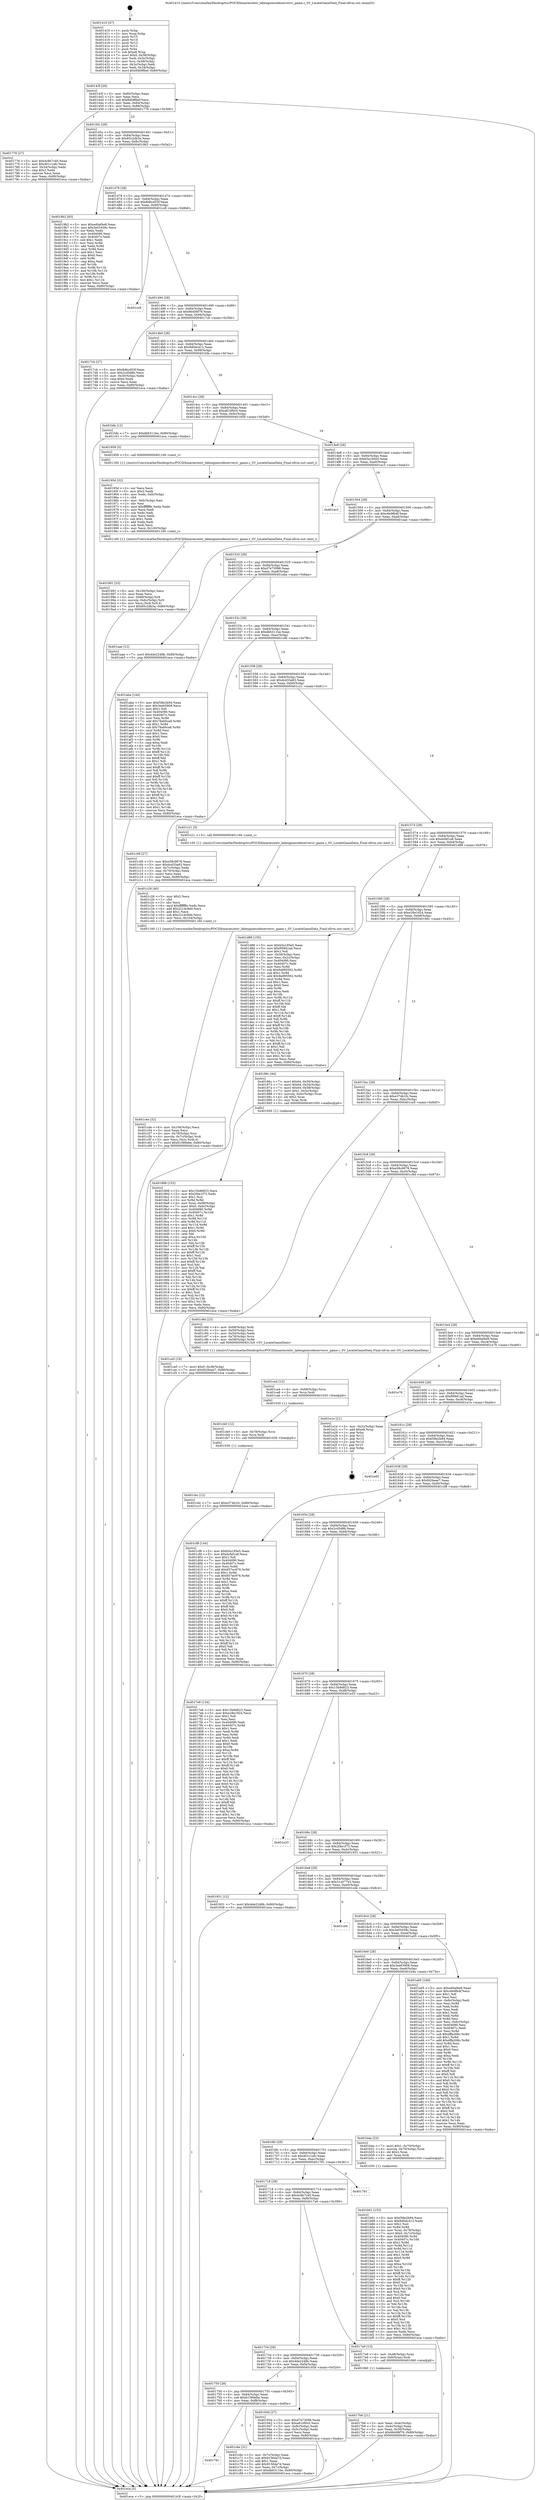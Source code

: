 digraph "0x401410" {
  label = "0x401410 (/mnt/c/Users/mathe/Desktop/tcc/POCII/binaries/extr_labenginecodeserversv_game.c_SV_LocateGameData_Final-ollvm.out::main(0))"
  labelloc = "t"
  node[shape=record]

  Entry [label="",width=0.3,height=0.3,shape=circle,fillcolor=black,style=filled]
  "0x40143f" [label="{
     0x40143f [29]\l
     | [instrs]\l
     &nbsp;&nbsp;0x40143f \<+3\>: mov -0x80(%rbp),%eax\l
     &nbsp;&nbsp;0x401442 \<+2\>: mov %eax,%ecx\l
     &nbsp;&nbsp;0x401444 \<+6\>: sub $0x84b9fbef,%ecx\l
     &nbsp;&nbsp;0x40144a \<+6\>: mov %eax,-0x84(%rbp)\l
     &nbsp;&nbsp;0x401450 \<+6\>: mov %ecx,-0x88(%rbp)\l
     &nbsp;&nbsp;0x401456 \<+6\>: je 0000000000401776 \<main+0x366\>\l
  }"]
  "0x401776" [label="{
     0x401776 [27]\l
     | [instrs]\l
     &nbsp;&nbsp;0x401776 \<+5\>: mov $0x4c9b7c40,%eax\l
     &nbsp;&nbsp;0x40177b \<+5\>: mov $0x401c1afc,%ecx\l
     &nbsp;&nbsp;0x401780 \<+3\>: mov -0x34(%rbp),%edx\l
     &nbsp;&nbsp;0x401783 \<+3\>: cmp $0x2,%edx\l
     &nbsp;&nbsp;0x401786 \<+3\>: cmovne %ecx,%eax\l
     &nbsp;&nbsp;0x401789 \<+3\>: mov %eax,-0x80(%rbp)\l
     &nbsp;&nbsp;0x40178c \<+5\>: jmp 0000000000401eca \<main+0xaba\>\l
  }"]
  "0x40145c" [label="{
     0x40145c [28]\l
     | [instrs]\l
     &nbsp;&nbsp;0x40145c \<+5\>: jmp 0000000000401461 \<main+0x51\>\l
     &nbsp;&nbsp;0x401461 \<+6\>: mov -0x84(%rbp),%eax\l
     &nbsp;&nbsp;0x401467 \<+5\>: sub $0x85c2db3a,%eax\l
     &nbsp;&nbsp;0x40146c \<+6\>: mov %eax,-0x8c(%rbp)\l
     &nbsp;&nbsp;0x401472 \<+6\>: je 00000000004019b2 \<main+0x5a2\>\l
  }"]
  "0x401eca" [label="{
     0x401eca [5]\l
     | [instrs]\l
     &nbsp;&nbsp;0x401eca \<+5\>: jmp 000000000040143f \<main+0x2f\>\l
  }"]
  "0x401410" [label="{
     0x401410 [47]\l
     | [instrs]\l
     &nbsp;&nbsp;0x401410 \<+1\>: push %rbp\l
     &nbsp;&nbsp;0x401411 \<+3\>: mov %rsp,%rbp\l
     &nbsp;&nbsp;0x401414 \<+2\>: push %r15\l
     &nbsp;&nbsp;0x401416 \<+2\>: push %r14\l
     &nbsp;&nbsp;0x401418 \<+2\>: push %r13\l
     &nbsp;&nbsp;0x40141a \<+2\>: push %r12\l
     &nbsp;&nbsp;0x40141c \<+1\>: push %rbx\l
     &nbsp;&nbsp;0x40141d \<+7\>: sub $0xe8,%rsp\l
     &nbsp;&nbsp;0x401424 \<+7\>: movl $0x0,-0x38(%rbp)\l
     &nbsp;&nbsp;0x40142b \<+3\>: mov %edi,-0x3c(%rbp)\l
     &nbsp;&nbsp;0x40142e \<+4\>: mov %rsi,-0x48(%rbp)\l
     &nbsp;&nbsp;0x401432 \<+3\>: mov -0x3c(%rbp),%edi\l
     &nbsp;&nbsp;0x401435 \<+3\>: mov %edi,-0x34(%rbp)\l
     &nbsp;&nbsp;0x401438 \<+7\>: movl $0x84b9fbef,-0x80(%rbp)\l
  }"]
  Exit [label="",width=0.3,height=0.3,shape=circle,fillcolor=black,style=filled,peripheries=2]
  "0x4019b2" [label="{
     0x4019b2 [83]\l
     | [instrs]\l
     &nbsp;&nbsp;0x4019b2 \<+5\>: mov $0xed0af4e8,%eax\l
     &nbsp;&nbsp;0x4019b7 \<+5\>: mov $0x3e03439c,%ecx\l
     &nbsp;&nbsp;0x4019bc \<+2\>: xor %edx,%edx\l
     &nbsp;&nbsp;0x4019be \<+7\>: mov 0x404090,%esi\l
     &nbsp;&nbsp;0x4019c5 \<+7\>: mov 0x40407c,%edi\l
     &nbsp;&nbsp;0x4019cc \<+3\>: sub $0x1,%edx\l
     &nbsp;&nbsp;0x4019cf \<+3\>: mov %esi,%r8d\l
     &nbsp;&nbsp;0x4019d2 \<+3\>: add %edx,%r8d\l
     &nbsp;&nbsp;0x4019d5 \<+4\>: imul %r8d,%esi\l
     &nbsp;&nbsp;0x4019d9 \<+3\>: and $0x1,%esi\l
     &nbsp;&nbsp;0x4019dc \<+3\>: cmp $0x0,%esi\l
     &nbsp;&nbsp;0x4019df \<+4\>: sete %r9b\l
     &nbsp;&nbsp;0x4019e3 \<+3\>: cmp $0xa,%edi\l
     &nbsp;&nbsp;0x4019e6 \<+4\>: setl %r10b\l
     &nbsp;&nbsp;0x4019ea \<+3\>: mov %r9b,%r11b\l
     &nbsp;&nbsp;0x4019ed \<+3\>: and %r10b,%r11b\l
     &nbsp;&nbsp;0x4019f0 \<+3\>: xor %r10b,%r9b\l
     &nbsp;&nbsp;0x4019f3 \<+3\>: or %r9b,%r11b\l
     &nbsp;&nbsp;0x4019f6 \<+4\>: test $0x1,%r11b\l
     &nbsp;&nbsp;0x4019fa \<+3\>: cmovne %ecx,%eax\l
     &nbsp;&nbsp;0x4019fd \<+3\>: mov %eax,-0x80(%rbp)\l
     &nbsp;&nbsp;0x401a00 \<+5\>: jmp 0000000000401eca \<main+0xaba\>\l
  }"]
  "0x401478" [label="{
     0x401478 [28]\l
     | [instrs]\l
     &nbsp;&nbsp;0x401478 \<+5\>: jmp 000000000040147d \<main+0x6d\>\l
     &nbsp;&nbsp;0x40147d \<+6\>: mov -0x84(%rbp),%eax\l
     &nbsp;&nbsp;0x401483 \<+5\>: sub $0x8dbcd53f,%eax\l
     &nbsp;&nbsp;0x401488 \<+6\>: mov %eax,-0x90(%rbp)\l
     &nbsp;&nbsp;0x40148e \<+6\>: je 0000000000401cc8 \<main+0x8b8\>\l
  }"]
  "0x401cbc" [label="{
     0x401cbc [12]\l
     | [instrs]\l
     &nbsp;&nbsp;0x401cbc \<+7\>: movl $0xe374b1fc,-0x80(%rbp)\l
     &nbsp;&nbsp;0x401cc3 \<+5\>: jmp 0000000000401eca \<main+0xaba\>\l
  }"]
  "0x401cc8" [label="{
     0x401cc8\l
  }", style=dashed]
  "0x401494" [label="{
     0x401494 [28]\l
     | [instrs]\l
     &nbsp;&nbsp;0x401494 \<+5\>: jmp 0000000000401499 \<main+0x89\>\l
     &nbsp;&nbsp;0x401499 \<+6\>: mov -0x84(%rbp),%eax\l
     &nbsp;&nbsp;0x40149f \<+5\>: sub $0x96408f79,%eax\l
     &nbsp;&nbsp;0x4014a4 \<+6\>: mov %eax,-0x94(%rbp)\l
     &nbsp;&nbsp;0x4014aa \<+6\>: je 00000000004017cb \<main+0x3bb\>\l
  }"]
  "0x401cb0" [label="{
     0x401cb0 [12]\l
     | [instrs]\l
     &nbsp;&nbsp;0x401cb0 \<+4\>: mov -0x78(%rbp),%rcx\l
     &nbsp;&nbsp;0x401cb4 \<+3\>: mov %rcx,%rdi\l
     &nbsp;&nbsp;0x401cb7 \<+5\>: call 0000000000401030 \<free@plt\>\l
     | [calls]\l
     &nbsp;&nbsp;0x401030 \{1\} (unknown)\l
  }"]
  "0x4017cb" [label="{
     0x4017cb [27]\l
     | [instrs]\l
     &nbsp;&nbsp;0x4017cb \<+5\>: mov $0x8dbcd53f,%eax\l
     &nbsp;&nbsp;0x4017d0 \<+5\>: mov $0x2cd5d8b,%ecx\l
     &nbsp;&nbsp;0x4017d5 \<+3\>: mov -0x30(%rbp),%edx\l
     &nbsp;&nbsp;0x4017d8 \<+3\>: cmp $0x0,%edx\l
     &nbsp;&nbsp;0x4017db \<+3\>: cmove %ecx,%eax\l
     &nbsp;&nbsp;0x4017de \<+3\>: mov %eax,-0x80(%rbp)\l
     &nbsp;&nbsp;0x4017e1 \<+5\>: jmp 0000000000401eca \<main+0xaba\>\l
  }"]
  "0x4014b0" [label="{
     0x4014b0 [28]\l
     | [instrs]\l
     &nbsp;&nbsp;0x4014b0 \<+5\>: jmp 00000000004014b5 \<main+0xa5\>\l
     &nbsp;&nbsp;0x4014b5 \<+6\>: mov -0x84(%rbp),%eax\l
     &nbsp;&nbsp;0x4014bb \<+5\>: sub $0x9d0dc413,%eax\l
     &nbsp;&nbsp;0x4014c0 \<+6\>: mov %eax,-0x98(%rbp)\l
     &nbsp;&nbsp;0x4014c6 \<+6\>: je 0000000000401bfa \<main+0x7ea\>\l
  }"]
  "0x401ca4" [label="{
     0x401ca4 [12]\l
     | [instrs]\l
     &nbsp;&nbsp;0x401ca4 \<+4\>: mov -0x68(%rbp),%rcx\l
     &nbsp;&nbsp;0x401ca8 \<+3\>: mov %rcx,%rdi\l
     &nbsp;&nbsp;0x401cab \<+5\>: call 0000000000401030 \<free@plt\>\l
     | [calls]\l
     &nbsp;&nbsp;0x401030 \{1\} (unknown)\l
  }"]
  "0x401bfa" [label="{
     0x401bfa [12]\l
     | [instrs]\l
     &nbsp;&nbsp;0x401bfa \<+7\>: movl $0xdb6311be,-0x80(%rbp)\l
     &nbsp;&nbsp;0x401c01 \<+5\>: jmp 0000000000401eca \<main+0xaba\>\l
  }"]
  "0x4014cc" [label="{
     0x4014cc [28]\l
     | [instrs]\l
     &nbsp;&nbsp;0x4014cc \<+5\>: jmp 00000000004014d1 \<main+0xc1\>\l
     &nbsp;&nbsp;0x4014d1 \<+6\>: mov -0x84(%rbp),%eax\l
     &nbsp;&nbsp;0x4014d7 \<+5\>: sub $0xa810f0c0,%eax\l
     &nbsp;&nbsp;0x4014dc \<+6\>: mov %eax,-0x9c(%rbp)\l
     &nbsp;&nbsp;0x4014e2 \<+6\>: je 0000000000401958 \<main+0x548\>\l
  }"]
  "0x40176c" [label="{
     0x40176c\l
  }", style=dashed]
  "0x401958" [label="{
     0x401958 [5]\l
     | [instrs]\l
     &nbsp;&nbsp;0x401958 \<+5\>: call 0000000000401160 \<next_i\>\l
     | [calls]\l
     &nbsp;&nbsp;0x401160 \{1\} (/mnt/c/Users/mathe/Desktop/tcc/POCII/binaries/extr_labenginecodeserversv_game.c_SV_LocateGameData_Final-ollvm.out::next_i)\l
  }"]
  "0x4014e8" [label="{
     0x4014e8 [28]\l
     | [instrs]\l
     &nbsp;&nbsp;0x4014e8 \<+5\>: jmp 00000000004014ed \<main+0xdd\>\l
     &nbsp;&nbsp;0x4014ed \<+6\>: mov -0x84(%rbp),%eax\l
     &nbsp;&nbsp;0x4014f3 \<+5\>: sub $0xb5a195e5,%eax\l
     &nbsp;&nbsp;0x4014f8 \<+6\>: mov %eax,-0xa0(%rbp)\l
     &nbsp;&nbsp;0x4014fe \<+6\>: je 0000000000401ec3 \<main+0xab3\>\l
  }"]
  "0x401c6e" [label="{
     0x401c6e [31]\l
     | [instrs]\l
     &nbsp;&nbsp;0x401c6e \<+3\>: mov -0x7c(%rbp),%eax\l
     &nbsp;&nbsp;0x401c71 \<+5\>: sub $0x91564a7d,%eax\l
     &nbsp;&nbsp;0x401c76 \<+3\>: add $0x1,%eax\l
     &nbsp;&nbsp;0x401c79 \<+5\>: add $0x91564a7d,%eax\l
     &nbsp;&nbsp;0x401c7e \<+3\>: mov %eax,-0x7c(%rbp)\l
     &nbsp;&nbsp;0x401c81 \<+7\>: movl $0xdb6311be,-0x80(%rbp)\l
     &nbsp;&nbsp;0x401c88 \<+5\>: jmp 0000000000401eca \<main+0xaba\>\l
  }"]
  "0x401ec3" [label="{
     0x401ec3\l
  }", style=dashed]
  "0x401504" [label="{
     0x401504 [28]\l
     | [instrs]\l
     &nbsp;&nbsp;0x401504 \<+5\>: jmp 0000000000401509 \<main+0xf9\>\l
     &nbsp;&nbsp;0x401509 \<+6\>: mov -0x84(%rbp),%eax\l
     &nbsp;&nbsp;0x40150f \<+5\>: sub $0xc6e9fb4f,%eax\l
     &nbsp;&nbsp;0x401514 \<+6\>: mov %eax,-0xa4(%rbp)\l
     &nbsp;&nbsp;0x40151a \<+6\>: je 0000000000401aae \<main+0x69e\>\l
  }"]
  "0x401c4e" [label="{
     0x401c4e [32]\l
     | [instrs]\l
     &nbsp;&nbsp;0x401c4e \<+6\>: mov -0x104(%rbp),%ecx\l
     &nbsp;&nbsp;0x401c54 \<+3\>: imul %eax,%ecx\l
     &nbsp;&nbsp;0x401c57 \<+4\>: mov -0x78(%rbp),%rsi\l
     &nbsp;&nbsp;0x401c5b \<+4\>: movslq -0x7c(%rbp),%rdi\l
     &nbsp;&nbsp;0x401c5f \<+3\>: mov %ecx,(%rsi,%rdi,4)\l
     &nbsp;&nbsp;0x401c62 \<+7\>: movl $0x61589ebe,-0x80(%rbp)\l
     &nbsp;&nbsp;0x401c69 \<+5\>: jmp 0000000000401eca \<main+0xaba\>\l
  }"]
  "0x401aae" [label="{
     0x401aae [12]\l
     | [instrs]\l
     &nbsp;&nbsp;0x401aae \<+7\>: movl $0x4de2248b,-0x80(%rbp)\l
     &nbsp;&nbsp;0x401ab5 \<+5\>: jmp 0000000000401eca \<main+0xaba\>\l
  }"]
  "0x401520" [label="{
     0x401520 [28]\l
     | [instrs]\l
     &nbsp;&nbsp;0x401520 \<+5\>: jmp 0000000000401525 \<main+0x115\>\l
     &nbsp;&nbsp;0x401525 \<+6\>: mov -0x84(%rbp),%eax\l
     &nbsp;&nbsp;0x40152b \<+5\>: sub $0xd7e73098,%eax\l
     &nbsp;&nbsp;0x401530 \<+6\>: mov %eax,-0xa8(%rbp)\l
     &nbsp;&nbsp;0x401536 \<+6\>: je 0000000000401aba \<main+0x6aa\>\l
  }"]
  "0x401c26" [label="{
     0x401c26 [40]\l
     | [instrs]\l
     &nbsp;&nbsp;0x401c26 \<+5\>: mov $0x2,%ecx\l
     &nbsp;&nbsp;0x401c2b \<+1\>: cltd\l
     &nbsp;&nbsp;0x401c2c \<+2\>: idiv %ecx\l
     &nbsp;&nbsp;0x401c2e \<+6\>: imul $0xfffffffe,%edx,%ecx\l
     &nbsp;&nbsp;0x401c34 \<+6\>: add $0x221dc9dd,%ecx\l
     &nbsp;&nbsp;0x401c3a \<+3\>: add $0x1,%ecx\l
     &nbsp;&nbsp;0x401c3d \<+6\>: sub $0x221dc9dd,%ecx\l
     &nbsp;&nbsp;0x401c43 \<+6\>: mov %ecx,-0x104(%rbp)\l
     &nbsp;&nbsp;0x401c49 \<+5\>: call 0000000000401160 \<next_i\>\l
     | [calls]\l
     &nbsp;&nbsp;0x401160 \{1\} (/mnt/c/Users/mathe/Desktop/tcc/POCII/binaries/extr_labenginecodeserversv_game.c_SV_LocateGameData_Final-ollvm.out::next_i)\l
  }"]
  "0x401aba" [label="{
     0x401aba [144]\l
     | [instrs]\l
     &nbsp;&nbsp;0x401aba \<+5\>: mov $0xf38e2b94,%eax\l
     &nbsp;&nbsp;0x401abf \<+5\>: mov $0x3ee65908,%ecx\l
     &nbsp;&nbsp;0x401ac4 \<+2\>: mov $0x1,%dl\l
     &nbsp;&nbsp;0x401ac6 \<+7\>: mov 0x404090,%esi\l
     &nbsp;&nbsp;0x401acd \<+7\>: mov 0x40407c,%edi\l
     &nbsp;&nbsp;0x401ad4 \<+3\>: mov %esi,%r8d\l
     &nbsp;&nbsp;0x401ad7 \<+7\>: add $0x78a60ca8,%r8d\l
     &nbsp;&nbsp;0x401ade \<+4\>: sub $0x1,%r8d\l
     &nbsp;&nbsp;0x401ae2 \<+7\>: sub $0x78a60ca8,%r8d\l
     &nbsp;&nbsp;0x401ae9 \<+4\>: imul %r8d,%esi\l
     &nbsp;&nbsp;0x401aed \<+3\>: and $0x1,%esi\l
     &nbsp;&nbsp;0x401af0 \<+3\>: cmp $0x0,%esi\l
     &nbsp;&nbsp;0x401af3 \<+4\>: sete %r9b\l
     &nbsp;&nbsp;0x401af7 \<+3\>: cmp $0xa,%edi\l
     &nbsp;&nbsp;0x401afa \<+4\>: setl %r10b\l
     &nbsp;&nbsp;0x401afe \<+3\>: mov %r9b,%r11b\l
     &nbsp;&nbsp;0x401b01 \<+4\>: xor $0xff,%r11b\l
     &nbsp;&nbsp;0x401b05 \<+3\>: mov %r10b,%bl\l
     &nbsp;&nbsp;0x401b08 \<+3\>: xor $0xff,%bl\l
     &nbsp;&nbsp;0x401b0b \<+3\>: xor $0x1,%dl\l
     &nbsp;&nbsp;0x401b0e \<+3\>: mov %r11b,%r14b\l
     &nbsp;&nbsp;0x401b11 \<+4\>: and $0xff,%r14b\l
     &nbsp;&nbsp;0x401b15 \<+3\>: and %dl,%r9b\l
     &nbsp;&nbsp;0x401b18 \<+3\>: mov %bl,%r15b\l
     &nbsp;&nbsp;0x401b1b \<+4\>: and $0xff,%r15b\l
     &nbsp;&nbsp;0x401b1f \<+3\>: and %dl,%r10b\l
     &nbsp;&nbsp;0x401b22 \<+3\>: or %r9b,%r14b\l
     &nbsp;&nbsp;0x401b25 \<+3\>: or %r10b,%r15b\l
     &nbsp;&nbsp;0x401b28 \<+3\>: xor %r15b,%r14b\l
     &nbsp;&nbsp;0x401b2b \<+3\>: or %bl,%r11b\l
     &nbsp;&nbsp;0x401b2e \<+4\>: xor $0xff,%r11b\l
     &nbsp;&nbsp;0x401b32 \<+3\>: or $0x1,%dl\l
     &nbsp;&nbsp;0x401b35 \<+3\>: and %dl,%r11b\l
     &nbsp;&nbsp;0x401b38 \<+3\>: or %r11b,%r14b\l
     &nbsp;&nbsp;0x401b3b \<+4\>: test $0x1,%r14b\l
     &nbsp;&nbsp;0x401b3f \<+3\>: cmovne %ecx,%eax\l
     &nbsp;&nbsp;0x401b42 \<+3\>: mov %eax,-0x80(%rbp)\l
     &nbsp;&nbsp;0x401b45 \<+5\>: jmp 0000000000401eca \<main+0xaba\>\l
  }"]
  "0x40153c" [label="{
     0x40153c [28]\l
     | [instrs]\l
     &nbsp;&nbsp;0x40153c \<+5\>: jmp 0000000000401541 \<main+0x131\>\l
     &nbsp;&nbsp;0x401541 \<+6\>: mov -0x84(%rbp),%eax\l
     &nbsp;&nbsp;0x401547 \<+5\>: sub $0xdb6311be,%eax\l
     &nbsp;&nbsp;0x40154c \<+6\>: mov %eax,-0xac(%rbp)\l
     &nbsp;&nbsp;0x401552 \<+6\>: je 0000000000401c06 \<main+0x7f6\>\l
  }"]
  "0x401b61" [label="{
     0x401b61 [153]\l
     | [instrs]\l
     &nbsp;&nbsp;0x401b61 \<+5\>: mov $0xf38e2b94,%ecx\l
     &nbsp;&nbsp;0x401b66 \<+5\>: mov $0x9d0dc413,%edx\l
     &nbsp;&nbsp;0x401b6b \<+3\>: mov $0x1,%sil\l
     &nbsp;&nbsp;0x401b6e \<+3\>: xor %r8d,%r8d\l
     &nbsp;&nbsp;0x401b71 \<+4\>: mov %rax,-0x78(%rbp)\l
     &nbsp;&nbsp;0x401b75 \<+7\>: movl $0x0,-0x7c(%rbp)\l
     &nbsp;&nbsp;0x401b7c \<+8\>: mov 0x404090,%r9d\l
     &nbsp;&nbsp;0x401b84 \<+8\>: mov 0x40407c,%r10d\l
     &nbsp;&nbsp;0x401b8c \<+4\>: sub $0x1,%r8d\l
     &nbsp;&nbsp;0x401b90 \<+3\>: mov %r9d,%r11d\l
     &nbsp;&nbsp;0x401b93 \<+3\>: add %r8d,%r11d\l
     &nbsp;&nbsp;0x401b96 \<+4\>: imul %r11d,%r9d\l
     &nbsp;&nbsp;0x401b9a \<+4\>: and $0x1,%r9d\l
     &nbsp;&nbsp;0x401b9e \<+4\>: cmp $0x0,%r9d\l
     &nbsp;&nbsp;0x401ba2 \<+3\>: sete %bl\l
     &nbsp;&nbsp;0x401ba5 \<+4\>: cmp $0xa,%r10d\l
     &nbsp;&nbsp;0x401ba9 \<+4\>: setl %r14b\l
     &nbsp;&nbsp;0x401bad \<+3\>: mov %bl,%r15b\l
     &nbsp;&nbsp;0x401bb0 \<+4\>: xor $0xff,%r15b\l
     &nbsp;&nbsp;0x401bb4 \<+3\>: mov %r14b,%r12b\l
     &nbsp;&nbsp;0x401bb7 \<+4\>: xor $0xff,%r12b\l
     &nbsp;&nbsp;0x401bbb \<+4\>: xor $0x0,%sil\l
     &nbsp;&nbsp;0x401bbf \<+3\>: mov %r15b,%r13b\l
     &nbsp;&nbsp;0x401bc2 \<+4\>: and $0x0,%r13b\l
     &nbsp;&nbsp;0x401bc6 \<+3\>: and %sil,%bl\l
     &nbsp;&nbsp;0x401bc9 \<+3\>: mov %r12b,%al\l
     &nbsp;&nbsp;0x401bcc \<+2\>: and $0x0,%al\l
     &nbsp;&nbsp;0x401bce \<+3\>: and %sil,%r14b\l
     &nbsp;&nbsp;0x401bd1 \<+3\>: or %bl,%r13b\l
     &nbsp;&nbsp;0x401bd4 \<+3\>: or %r14b,%al\l
     &nbsp;&nbsp;0x401bd7 \<+3\>: xor %al,%r13b\l
     &nbsp;&nbsp;0x401bda \<+3\>: or %r12b,%r15b\l
     &nbsp;&nbsp;0x401bdd \<+4\>: xor $0xff,%r15b\l
     &nbsp;&nbsp;0x401be1 \<+4\>: or $0x0,%sil\l
     &nbsp;&nbsp;0x401be5 \<+3\>: and %sil,%r15b\l
     &nbsp;&nbsp;0x401be8 \<+3\>: or %r15b,%r13b\l
     &nbsp;&nbsp;0x401beb \<+4\>: test $0x1,%r13b\l
     &nbsp;&nbsp;0x401bef \<+3\>: cmovne %edx,%ecx\l
     &nbsp;&nbsp;0x401bf2 \<+3\>: mov %ecx,-0x80(%rbp)\l
     &nbsp;&nbsp;0x401bf5 \<+5\>: jmp 0000000000401eca \<main+0xaba\>\l
  }"]
  "0x401c06" [label="{
     0x401c06 [27]\l
     | [instrs]\l
     &nbsp;&nbsp;0x401c06 \<+5\>: mov $0xe58c9678,%eax\l
     &nbsp;&nbsp;0x401c0b \<+5\>: mov $0xdcd33a83,%ecx\l
     &nbsp;&nbsp;0x401c10 \<+3\>: mov -0x7c(%rbp),%edx\l
     &nbsp;&nbsp;0x401c13 \<+3\>: cmp -0x70(%rbp),%edx\l
     &nbsp;&nbsp;0x401c16 \<+3\>: cmovl %ecx,%eax\l
     &nbsp;&nbsp;0x401c19 \<+3\>: mov %eax,-0x80(%rbp)\l
     &nbsp;&nbsp;0x401c1c \<+5\>: jmp 0000000000401eca \<main+0xaba\>\l
  }"]
  "0x401558" [label="{
     0x401558 [28]\l
     | [instrs]\l
     &nbsp;&nbsp;0x401558 \<+5\>: jmp 000000000040155d \<main+0x14d\>\l
     &nbsp;&nbsp;0x40155d \<+6\>: mov -0x84(%rbp),%eax\l
     &nbsp;&nbsp;0x401563 \<+5\>: sub $0xdcd33a83,%eax\l
     &nbsp;&nbsp;0x401568 \<+6\>: mov %eax,-0xb0(%rbp)\l
     &nbsp;&nbsp;0x40156e \<+6\>: je 0000000000401c21 \<main+0x811\>\l
  }"]
  "0x401991" [label="{
     0x401991 [33]\l
     | [instrs]\l
     &nbsp;&nbsp;0x401991 \<+6\>: mov -0x100(%rbp),%ecx\l
     &nbsp;&nbsp;0x401997 \<+3\>: imul %eax,%ecx\l
     &nbsp;&nbsp;0x40199a \<+4\>: mov -0x68(%rbp),%r8\l
     &nbsp;&nbsp;0x40199e \<+4\>: movslq -0x6c(%rbp),%r9\l
     &nbsp;&nbsp;0x4019a2 \<+4\>: mov %ecx,(%r8,%r9,4)\l
     &nbsp;&nbsp;0x4019a6 \<+7\>: movl $0x85c2db3a,-0x80(%rbp)\l
     &nbsp;&nbsp;0x4019ad \<+5\>: jmp 0000000000401eca \<main+0xaba\>\l
  }"]
  "0x401c21" [label="{
     0x401c21 [5]\l
     | [instrs]\l
     &nbsp;&nbsp;0x401c21 \<+5\>: call 0000000000401160 \<next_i\>\l
     | [calls]\l
     &nbsp;&nbsp;0x401160 \{1\} (/mnt/c/Users/mathe/Desktop/tcc/POCII/binaries/extr_labenginecodeserversv_game.c_SV_LocateGameData_Final-ollvm.out::next_i)\l
  }"]
  "0x401574" [label="{
     0x401574 [28]\l
     | [instrs]\l
     &nbsp;&nbsp;0x401574 \<+5\>: jmp 0000000000401579 \<main+0x169\>\l
     &nbsp;&nbsp;0x401579 \<+6\>: mov -0x84(%rbp),%eax\l
     &nbsp;&nbsp;0x40157f \<+5\>: sub $0xdcfaf1a8,%eax\l
     &nbsp;&nbsp;0x401584 \<+6\>: mov %eax,-0xb4(%rbp)\l
     &nbsp;&nbsp;0x40158a \<+6\>: je 0000000000401d88 \<main+0x978\>\l
  }"]
  "0x40195d" [label="{
     0x40195d [52]\l
     | [instrs]\l
     &nbsp;&nbsp;0x40195d \<+2\>: xor %ecx,%ecx\l
     &nbsp;&nbsp;0x40195f \<+5\>: mov $0x2,%edx\l
     &nbsp;&nbsp;0x401964 \<+6\>: mov %edx,-0xfc(%rbp)\l
     &nbsp;&nbsp;0x40196a \<+1\>: cltd\l
     &nbsp;&nbsp;0x40196b \<+6\>: mov -0xfc(%rbp),%esi\l
     &nbsp;&nbsp;0x401971 \<+2\>: idiv %esi\l
     &nbsp;&nbsp;0x401973 \<+6\>: imul $0xfffffffe,%edx,%edx\l
     &nbsp;&nbsp;0x401979 \<+2\>: mov %ecx,%edi\l
     &nbsp;&nbsp;0x40197b \<+2\>: sub %edx,%edi\l
     &nbsp;&nbsp;0x40197d \<+2\>: mov %ecx,%edx\l
     &nbsp;&nbsp;0x40197f \<+3\>: sub $0x1,%edx\l
     &nbsp;&nbsp;0x401982 \<+2\>: add %edx,%edi\l
     &nbsp;&nbsp;0x401984 \<+2\>: sub %edi,%ecx\l
     &nbsp;&nbsp;0x401986 \<+6\>: mov %ecx,-0x100(%rbp)\l
     &nbsp;&nbsp;0x40198c \<+5\>: call 0000000000401160 \<next_i\>\l
     | [calls]\l
     &nbsp;&nbsp;0x401160 \{1\} (/mnt/c/Users/mathe/Desktop/tcc/POCII/binaries/extr_labenginecodeserversv_game.c_SV_LocateGameData_Final-ollvm.out::next_i)\l
  }"]
  "0x401d88" [label="{
     0x401d88 [150]\l
     | [instrs]\l
     &nbsp;&nbsp;0x401d88 \<+5\>: mov $0xb5a195e5,%eax\l
     &nbsp;&nbsp;0x401d8d \<+5\>: mov $0xf0f461ad,%ecx\l
     &nbsp;&nbsp;0x401d92 \<+2\>: mov $0x1,%dl\l
     &nbsp;&nbsp;0x401d94 \<+3\>: mov -0x38(%rbp),%esi\l
     &nbsp;&nbsp;0x401d97 \<+3\>: mov %esi,-0x2c(%rbp)\l
     &nbsp;&nbsp;0x401d9a \<+7\>: mov 0x404090,%esi\l
     &nbsp;&nbsp;0x401da1 \<+7\>: mov 0x40407c,%edi\l
     &nbsp;&nbsp;0x401da8 \<+3\>: mov %esi,%r8d\l
     &nbsp;&nbsp;0x401dab \<+7\>: sub $0x9a995562,%r8d\l
     &nbsp;&nbsp;0x401db2 \<+4\>: sub $0x1,%r8d\l
     &nbsp;&nbsp;0x401db6 \<+7\>: add $0x9a995562,%r8d\l
     &nbsp;&nbsp;0x401dbd \<+4\>: imul %r8d,%esi\l
     &nbsp;&nbsp;0x401dc1 \<+3\>: and $0x1,%esi\l
     &nbsp;&nbsp;0x401dc4 \<+3\>: cmp $0x0,%esi\l
     &nbsp;&nbsp;0x401dc7 \<+4\>: sete %r9b\l
     &nbsp;&nbsp;0x401dcb \<+3\>: cmp $0xa,%edi\l
     &nbsp;&nbsp;0x401dce \<+4\>: setl %r10b\l
     &nbsp;&nbsp;0x401dd2 \<+3\>: mov %r9b,%r11b\l
     &nbsp;&nbsp;0x401dd5 \<+4\>: xor $0xff,%r11b\l
     &nbsp;&nbsp;0x401dd9 \<+3\>: mov %r10b,%bl\l
     &nbsp;&nbsp;0x401ddc \<+3\>: xor $0xff,%bl\l
     &nbsp;&nbsp;0x401ddf \<+3\>: xor $0x1,%dl\l
     &nbsp;&nbsp;0x401de2 \<+3\>: mov %r11b,%r14b\l
     &nbsp;&nbsp;0x401de5 \<+4\>: and $0xff,%r14b\l
     &nbsp;&nbsp;0x401de9 \<+3\>: and %dl,%r9b\l
     &nbsp;&nbsp;0x401dec \<+3\>: mov %bl,%r15b\l
     &nbsp;&nbsp;0x401def \<+4\>: and $0xff,%r15b\l
     &nbsp;&nbsp;0x401df3 \<+3\>: and %dl,%r10b\l
     &nbsp;&nbsp;0x401df6 \<+3\>: or %r9b,%r14b\l
     &nbsp;&nbsp;0x401df9 \<+3\>: or %r10b,%r15b\l
     &nbsp;&nbsp;0x401dfc \<+3\>: xor %r15b,%r14b\l
     &nbsp;&nbsp;0x401dff \<+3\>: or %bl,%r11b\l
     &nbsp;&nbsp;0x401e02 \<+4\>: xor $0xff,%r11b\l
     &nbsp;&nbsp;0x401e06 \<+3\>: or $0x1,%dl\l
     &nbsp;&nbsp;0x401e09 \<+3\>: and %dl,%r11b\l
     &nbsp;&nbsp;0x401e0c \<+3\>: or %r11b,%r14b\l
     &nbsp;&nbsp;0x401e0f \<+4\>: test $0x1,%r14b\l
     &nbsp;&nbsp;0x401e13 \<+3\>: cmovne %ecx,%eax\l
     &nbsp;&nbsp;0x401e16 \<+3\>: mov %eax,-0x80(%rbp)\l
     &nbsp;&nbsp;0x401e19 \<+5\>: jmp 0000000000401eca \<main+0xaba\>\l
  }"]
  "0x401590" [label="{
     0x401590 [28]\l
     | [instrs]\l
     &nbsp;&nbsp;0x401590 \<+5\>: jmp 0000000000401595 \<main+0x185\>\l
     &nbsp;&nbsp;0x401595 \<+6\>: mov -0x84(%rbp),%eax\l
     &nbsp;&nbsp;0x40159b \<+5\>: sub $0xe28e1924,%eax\l
     &nbsp;&nbsp;0x4015a0 \<+6\>: mov %eax,-0xb8(%rbp)\l
     &nbsp;&nbsp;0x4015a6 \<+6\>: je 000000000040186c \<main+0x45c\>\l
  }"]
  "0x401750" [label="{
     0x401750 [28]\l
     | [instrs]\l
     &nbsp;&nbsp;0x401750 \<+5\>: jmp 0000000000401755 \<main+0x345\>\l
     &nbsp;&nbsp;0x401755 \<+6\>: mov -0x84(%rbp),%eax\l
     &nbsp;&nbsp;0x40175b \<+5\>: sub $0x61589ebe,%eax\l
     &nbsp;&nbsp;0x401760 \<+6\>: mov %eax,-0xf8(%rbp)\l
     &nbsp;&nbsp;0x401766 \<+6\>: je 0000000000401c6e \<main+0x85e\>\l
  }"]
  "0x40186c" [label="{
     0x40186c [44]\l
     | [instrs]\l
     &nbsp;&nbsp;0x40186c \<+7\>: movl $0x64,-0x50(%rbp)\l
     &nbsp;&nbsp;0x401873 \<+7\>: movl $0x64,-0x54(%rbp)\l
     &nbsp;&nbsp;0x40187a \<+7\>: movl $0x64,-0x58(%rbp)\l
     &nbsp;&nbsp;0x401881 \<+7\>: movl $0x1,-0x5c(%rbp)\l
     &nbsp;&nbsp;0x401888 \<+4\>: movslq -0x5c(%rbp),%rax\l
     &nbsp;&nbsp;0x40188c \<+4\>: shl $0x2,%rax\l
     &nbsp;&nbsp;0x401890 \<+3\>: mov %rax,%rdi\l
     &nbsp;&nbsp;0x401893 \<+5\>: call 0000000000401050 \<malloc@plt\>\l
     | [calls]\l
     &nbsp;&nbsp;0x401050 \{1\} (unknown)\l
  }"]
  "0x4015ac" [label="{
     0x4015ac [28]\l
     | [instrs]\l
     &nbsp;&nbsp;0x4015ac \<+5\>: jmp 00000000004015b1 \<main+0x1a1\>\l
     &nbsp;&nbsp;0x4015b1 \<+6\>: mov -0x84(%rbp),%eax\l
     &nbsp;&nbsp;0x4015b7 \<+5\>: sub $0xe374b1fc,%eax\l
     &nbsp;&nbsp;0x4015bc \<+6\>: mov %eax,-0xbc(%rbp)\l
     &nbsp;&nbsp;0x4015c2 \<+6\>: je 0000000000401ce5 \<main+0x8d5\>\l
  }"]
  "0x40193d" [label="{
     0x40193d [27]\l
     | [instrs]\l
     &nbsp;&nbsp;0x40193d \<+5\>: mov $0xd7e73098,%eax\l
     &nbsp;&nbsp;0x401942 \<+5\>: mov $0xa810f0c0,%ecx\l
     &nbsp;&nbsp;0x401947 \<+3\>: mov -0x6c(%rbp),%edx\l
     &nbsp;&nbsp;0x40194a \<+3\>: cmp -0x5c(%rbp),%edx\l
     &nbsp;&nbsp;0x40194d \<+3\>: cmovl %ecx,%eax\l
     &nbsp;&nbsp;0x401950 \<+3\>: mov %eax,-0x80(%rbp)\l
     &nbsp;&nbsp;0x401953 \<+5\>: jmp 0000000000401eca \<main+0xaba\>\l
  }"]
  "0x401ce5" [label="{
     0x401ce5 [19]\l
     | [instrs]\l
     &nbsp;&nbsp;0x401ce5 \<+7\>: movl $0x0,-0x38(%rbp)\l
     &nbsp;&nbsp;0x401cec \<+7\>: movl $0xf426eae7,-0x80(%rbp)\l
     &nbsp;&nbsp;0x401cf3 \<+5\>: jmp 0000000000401eca \<main+0xaba\>\l
  }"]
  "0x4015c8" [label="{
     0x4015c8 [28]\l
     | [instrs]\l
     &nbsp;&nbsp;0x4015c8 \<+5\>: jmp 00000000004015cd \<main+0x1bd\>\l
     &nbsp;&nbsp;0x4015cd \<+6\>: mov -0x84(%rbp),%eax\l
     &nbsp;&nbsp;0x4015d3 \<+5\>: sub $0xe58c9678,%eax\l
     &nbsp;&nbsp;0x4015d8 \<+6\>: mov %eax,-0xc0(%rbp)\l
     &nbsp;&nbsp;0x4015de \<+6\>: je 0000000000401c8d \<main+0x87d\>\l
  }"]
  "0x401898" [label="{
     0x401898 [153]\l
     | [instrs]\l
     &nbsp;&nbsp;0x401898 \<+5\>: mov $0x15b9d623,%ecx\l
     &nbsp;&nbsp;0x40189d \<+5\>: mov $0x2f4e1f73,%edx\l
     &nbsp;&nbsp;0x4018a2 \<+3\>: mov $0x1,%sil\l
     &nbsp;&nbsp;0x4018a5 \<+3\>: xor %r8d,%r8d\l
     &nbsp;&nbsp;0x4018a8 \<+4\>: mov %rax,-0x68(%rbp)\l
     &nbsp;&nbsp;0x4018ac \<+7\>: movl $0x0,-0x6c(%rbp)\l
     &nbsp;&nbsp;0x4018b3 \<+8\>: mov 0x404090,%r9d\l
     &nbsp;&nbsp;0x4018bb \<+8\>: mov 0x40407c,%r10d\l
     &nbsp;&nbsp;0x4018c3 \<+4\>: sub $0x1,%r8d\l
     &nbsp;&nbsp;0x4018c7 \<+3\>: mov %r9d,%r11d\l
     &nbsp;&nbsp;0x4018ca \<+3\>: add %r8d,%r11d\l
     &nbsp;&nbsp;0x4018cd \<+4\>: imul %r11d,%r9d\l
     &nbsp;&nbsp;0x4018d1 \<+4\>: and $0x1,%r9d\l
     &nbsp;&nbsp;0x4018d5 \<+4\>: cmp $0x0,%r9d\l
     &nbsp;&nbsp;0x4018d9 \<+3\>: sete %bl\l
     &nbsp;&nbsp;0x4018dc \<+4\>: cmp $0xa,%r10d\l
     &nbsp;&nbsp;0x4018e0 \<+4\>: setl %r14b\l
     &nbsp;&nbsp;0x4018e4 \<+3\>: mov %bl,%r15b\l
     &nbsp;&nbsp;0x4018e7 \<+4\>: xor $0xff,%r15b\l
     &nbsp;&nbsp;0x4018eb \<+3\>: mov %r14b,%r12b\l
     &nbsp;&nbsp;0x4018ee \<+4\>: xor $0xff,%r12b\l
     &nbsp;&nbsp;0x4018f2 \<+4\>: xor $0x1,%sil\l
     &nbsp;&nbsp;0x4018f6 \<+3\>: mov %r15b,%r13b\l
     &nbsp;&nbsp;0x4018f9 \<+4\>: and $0xff,%r13b\l
     &nbsp;&nbsp;0x4018fd \<+3\>: and %sil,%bl\l
     &nbsp;&nbsp;0x401900 \<+3\>: mov %r12b,%al\l
     &nbsp;&nbsp;0x401903 \<+2\>: and $0xff,%al\l
     &nbsp;&nbsp;0x401905 \<+3\>: and %sil,%r14b\l
     &nbsp;&nbsp;0x401908 \<+3\>: or %bl,%r13b\l
     &nbsp;&nbsp;0x40190b \<+3\>: or %r14b,%al\l
     &nbsp;&nbsp;0x40190e \<+3\>: xor %al,%r13b\l
     &nbsp;&nbsp;0x401911 \<+3\>: or %r12b,%r15b\l
     &nbsp;&nbsp;0x401914 \<+4\>: xor $0xff,%r15b\l
     &nbsp;&nbsp;0x401918 \<+4\>: or $0x1,%sil\l
     &nbsp;&nbsp;0x40191c \<+3\>: and %sil,%r15b\l
     &nbsp;&nbsp;0x40191f \<+3\>: or %r15b,%r13b\l
     &nbsp;&nbsp;0x401922 \<+4\>: test $0x1,%r13b\l
     &nbsp;&nbsp;0x401926 \<+3\>: cmovne %edx,%ecx\l
     &nbsp;&nbsp;0x401929 \<+3\>: mov %ecx,-0x80(%rbp)\l
     &nbsp;&nbsp;0x40192c \<+5\>: jmp 0000000000401eca \<main+0xaba\>\l
  }"]
  "0x401c8d" [label="{
     0x401c8d [23]\l
     | [instrs]\l
     &nbsp;&nbsp;0x401c8d \<+4\>: mov -0x68(%rbp),%rdi\l
     &nbsp;&nbsp;0x401c91 \<+3\>: mov -0x50(%rbp),%esi\l
     &nbsp;&nbsp;0x401c94 \<+3\>: mov -0x54(%rbp),%edx\l
     &nbsp;&nbsp;0x401c97 \<+4\>: mov -0x78(%rbp),%rcx\l
     &nbsp;&nbsp;0x401c9b \<+4\>: mov -0x58(%rbp),%r8d\l
     &nbsp;&nbsp;0x401c9f \<+5\>: call 00000000004013c0 \<SV_LocateGameData\>\l
     | [calls]\l
     &nbsp;&nbsp;0x4013c0 \{1\} (/mnt/c/Users/mathe/Desktop/tcc/POCII/binaries/extr_labenginecodeserversv_game.c_SV_LocateGameData_Final-ollvm.out::SV_LocateGameData)\l
  }"]
  "0x4015e4" [label="{
     0x4015e4 [28]\l
     | [instrs]\l
     &nbsp;&nbsp;0x4015e4 \<+5\>: jmp 00000000004015e9 \<main+0x1d9\>\l
     &nbsp;&nbsp;0x4015e9 \<+6\>: mov -0x84(%rbp),%eax\l
     &nbsp;&nbsp;0x4015ef \<+5\>: sub $0xed0af4e8,%eax\l
     &nbsp;&nbsp;0x4015f4 \<+6\>: mov %eax,-0xc4(%rbp)\l
     &nbsp;&nbsp;0x4015fa \<+6\>: je 0000000000401e76 \<main+0xa66\>\l
  }"]
  "0x4017b6" [label="{
     0x4017b6 [21]\l
     | [instrs]\l
     &nbsp;&nbsp;0x4017b6 \<+3\>: mov %eax,-0x4c(%rbp)\l
     &nbsp;&nbsp;0x4017b9 \<+3\>: mov -0x4c(%rbp),%eax\l
     &nbsp;&nbsp;0x4017bc \<+3\>: mov %eax,-0x30(%rbp)\l
     &nbsp;&nbsp;0x4017bf \<+7\>: movl $0x96408f79,-0x80(%rbp)\l
     &nbsp;&nbsp;0x4017c6 \<+5\>: jmp 0000000000401eca \<main+0xaba\>\l
  }"]
  "0x401e76" [label="{
     0x401e76\l
  }", style=dashed]
  "0x401600" [label="{
     0x401600 [28]\l
     | [instrs]\l
     &nbsp;&nbsp;0x401600 \<+5\>: jmp 0000000000401605 \<main+0x1f5\>\l
     &nbsp;&nbsp;0x401605 \<+6\>: mov -0x84(%rbp),%eax\l
     &nbsp;&nbsp;0x40160b \<+5\>: sub $0xf0f461ad,%eax\l
     &nbsp;&nbsp;0x401610 \<+6\>: mov %eax,-0xc8(%rbp)\l
     &nbsp;&nbsp;0x401616 \<+6\>: je 0000000000401e1e \<main+0xa0e\>\l
  }"]
  "0x401734" [label="{
     0x401734 [28]\l
     | [instrs]\l
     &nbsp;&nbsp;0x401734 \<+5\>: jmp 0000000000401739 \<main+0x329\>\l
     &nbsp;&nbsp;0x401739 \<+6\>: mov -0x84(%rbp),%eax\l
     &nbsp;&nbsp;0x40173f \<+5\>: sub $0x4de2248b,%eax\l
     &nbsp;&nbsp;0x401744 \<+6\>: mov %eax,-0xf4(%rbp)\l
     &nbsp;&nbsp;0x40174a \<+6\>: je 000000000040193d \<main+0x52d\>\l
  }"]
  "0x401e1e" [label="{
     0x401e1e [21]\l
     | [instrs]\l
     &nbsp;&nbsp;0x401e1e \<+3\>: mov -0x2c(%rbp),%eax\l
     &nbsp;&nbsp;0x401e21 \<+7\>: add $0xe8,%rsp\l
     &nbsp;&nbsp;0x401e28 \<+1\>: pop %rbx\l
     &nbsp;&nbsp;0x401e29 \<+2\>: pop %r12\l
     &nbsp;&nbsp;0x401e2b \<+2\>: pop %r13\l
     &nbsp;&nbsp;0x401e2d \<+2\>: pop %r14\l
     &nbsp;&nbsp;0x401e2f \<+2\>: pop %r15\l
     &nbsp;&nbsp;0x401e31 \<+1\>: pop %rbp\l
     &nbsp;&nbsp;0x401e32 \<+1\>: ret\l
  }"]
  "0x40161c" [label="{
     0x40161c [28]\l
     | [instrs]\l
     &nbsp;&nbsp;0x40161c \<+5\>: jmp 0000000000401621 \<main+0x211\>\l
     &nbsp;&nbsp;0x401621 \<+6\>: mov -0x84(%rbp),%eax\l
     &nbsp;&nbsp;0x401627 \<+5\>: sub $0xf38e2b94,%eax\l
     &nbsp;&nbsp;0x40162c \<+6\>: mov %eax,-0xcc(%rbp)\l
     &nbsp;&nbsp;0x401632 \<+6\>: je 0000000000401e95 \<main+0xa85\>\l
  }"]
  "0x4017a9" [label="{
     0x4017a9 [13]\l
     | [instrs]\l
     &nbsp;&nbsp;0x4017a9 \<+4\>: mov -0x48(%rbp),%rax\l
     &nbsp;&nbsp;0x4017ad \<+4\>: mov 0x8(%rax),%rdi\l
     &nbsp;&nbsp;0x4017b1 \<+5\>: call 0000000000401060 \<atoi@plt\>\l
     | [calls]\l
     &nbsp;&nbsp;0x401060 \{1\} (unknown)\l
  }"]
  "0x401e95" [label="{
     0x401e95\l
  }", style=dashed]
  "0x401638" [label="{
     0x401638 [28]\l
     | [instrs]\l
     &nbsp;&nbsp;0x401638 \<+5\>: jmp 000000000040163d \<main+0x22d\>\l
     &nbsp;&nbsp;0x40163d \<+6\>: mov -0x84(%rbp),%eax\l
     &nbsp;&nbsp;0x401643 \<+5\>: sub $0xf426eae7,%eax\l
     &nbsp;&nbsp;0x401648 \<+6\>: mov %eax,-0xd0(%rbp)\l
     &nbsp;&nbsp;0x40164e \<+6\>: je 0000000000401cf8 \<main+0x8e8\>\l
  }"]
  "0x401718" [label="{
     0x401718 [28]\l
     | [instrs]\l
     &nbsp;&nbsp;0x401718 \<+5\>: jmp 000000000040171d \<main+0x30d\>\l
     &nbsp;&nbsp;0x40171d \<+6\>: mov -0x84(%rbp),%eax\l
     &nbsp;&nbsp;0x401723 \<+5\>: sub $0x4c9b7c40,%eax\l
     &nbsp;&nbsp;0x401728 \<+6\>: mov %eax,-0xf0(%rbp)\l
     &nbsp;&nbsp;0x40172e \<+6\>: je 00000000004017a9 \<main+0x399\>\l
  }"]
  "0x401cf8" [label="{
     0x401cf8 [144]\l
     | [instrs]\l
     &nbsp;&nbsp;0x401cf8 \<+5\>: mov $0xb5a195e5,%eax\l
     &nbsp;&nbsp;0x401cfd \<+5\>: mov $0xdcfaf1a8,%ecx\l
     &nbsp;&nbsp;0x401d02 \<+2\>: mov $0x1,%dl\l
     &nbsp;&nbsp;0x401d04 \<+7\>: mov 0x404090,%esi\l
     &nbsp;&nbsp;0x401d0b \<+7\>: mov 0x40407c,%edi\l
     &nbsp;&nbsp;0x401d12 \<+3\>: mov %esi,%r8d\l
     &nbsp;&nbsp;0x401d15 \<+7\>: add $0x657ec976,%r8d\l
     &nbsp;&nbsp;0x401d1c \<+4\>: sub $0x1,%r8d\l
     &nbsp;&nbsp;0x401d20 \<+7\>: sub $0x657ec976,%r8d\l
     &nbsp;&nbsp;0x401d27 \<+4\>: imul %r8d,%esi\l
     &nbsp;&nbsp;0x401d2b \<+3\>: and $0x1,%esi\l
     &nbsp;&nbsp;0x401d2e \<+3\>: cmp $0x0,%esi\l
     &nbsp;&nbsp;0x401d31 \<+4\>: sete %r9b\l
     &nbsp;&nbsp;0x401d35 \<+3\>: cmp $0xa,%edi\l
     &nbsp;&nbsp;0x401d38 \<+4\>: setl %r10b\l
     &nbsp;&nbsp;0x401d3c \<+3\>: mov %r9b,%r11b\l
     &nbsp;&nbsp;0x401d3f \<+4\>: xor $0xff,%r11b\l
     &nbsp;&nbsp;0x401d43 \<+3\>: mov %r10b,%bl\l
     &nbsp;&nbsp;0x401d46 \<+3\>: xor $0xff,%bl\l
     &nbsp;&nbsp;0x401d49 \<+3\>: xor $0x0,%dl\l
     &nbsp;&nbsp;0x401d4c \<+3\>: mov %r11b,%r14b\l
     &nbsp;&nbsp;0x401d4f \<+4\>: and $0x0,%r14b\l
     &nbsp;&nbsp;0x401d53 \<+3\>: and %dl,%r9b\l
     &nbsp;&nbsp;0x401d56 \<+3\>: mov %bl,%r15b\l
     &nbsp;&nbsp;0x401d59 \<+4\>: and $0x0,%r15b\l
     &nbsp;&nbsp;0x401d5d \<+3\>: and %dl,%r10b\l
     &nbsp;&nbsp;0x401d60 \<+3\>: or %r9b,%r14b\l
     &nbsp;&nbsp;0x401d63 \<+3\>: or %r10b,%r15b\l
     &nbsp;&nbsp;0x401d66 \<+3\>: xor %r15b,%r14b\l
     &nbsp;&nbsp;0x401d69 \<+3\>: or %bl,%r11b\l
     &nbsp;&nbsp;0x401d6c \<+4\>: xor $0xff,%r11b\l
     &nbsp;&nbsp;0x401d70 \<+3\>: or $0x0,%dl\l
     &nbsp;&nbsp;0x401d73 \<+3\>: and %dl,%r11b\l
     &nbsp;&nbsp;0x401d76 \<+3\>: or %r11b,%r14b\l
     &nbsp;&nbsp;0x401d79 \<+4\>: test $0x1,%r14b\l
     &nbsp;&nbsp;0x401d7d \<+3\>: cmovne %ecx,%eax\l
     &nbsp;&nbsp;0x401d80 \<+3\>: mov %eax,-0x80(%rbp)\l
     &nbsp;&nbsp;0x401d83 \<+5\>: jmp 0000000000401eca \<main+0xaba\>\l
  }"]
  "0x401654" [label="{
     0x401654 [28]\l
     | [instrs]\l
     &nbsp;&nbsp;0x401654 \<+5\>: jmp 0000000000401659 \<main+0x249\>\l
     &nbsp;&nbsp;0x401659 \<+6\>: mov -0x84(%rbp),%eax\l
     &nbsp;&nbsp;0x40165f \<+5\>: sub $0x2cd5d8b,%eax\l
     &nbsp;&nbsp;0x401664 \<+6\>: mov %eax,-0xd4(%rbp)\l
     &nbsp;&nbsp;0x40166a \<+6\>: je 00000000004017e6 \<main+0x3d6\>\l
  }"]
  "0x401791" [label="{
     0x401791\l
  }", style=dashed]
  "0x4017e6" [label="{
     0x4017e6 [134]\l
     | [instrs]\l
     &nbsp;&nbsp;0x4017e6 \<+5\>: mov $0x15b9d623,%eax\l
     &nbsp;&nbsp;0x4017eb \<+5\>: mov $0xe28e1924,%ecx\l
     &nbsp;&nbsp;0x4017f0 \<+2\>: mov $0x1,%dl\l
     &nbsp;&nbsp;0x4017f2 \<+2\>: xor %esi,%esi\l
     &nbsp;&nbsp;0x4017f4 \<+7\>: mov 0x404090,%edi\l
     &nbsp;&nbsp;0x4017fb \<+8\>: mov 0x40407c,%r8d\l
     &nbsp;&nbsp;0x401803 \<+3\>: sub $0x1,%esi\l
     &nbsp;&nbsp;0x401806 \<+3\>: mov %edi,%r9d\l
     &nbsp;&nbsp;0x401809 \<+3\>: add %esi,%r9d\l
     &nbsp;&nbsp;0x40180c \<+4\>: imul %r9d,%edi\l
     &nbsp;&nbsp;0x401810 \<+3\>: and $0x1,%edi\l
     &nbsp;&nbsp;0x401813 \<+3\>: cmp $0x0,%edi\l
     &nbsp;&nbsp;0x401816 \<+4\>: sete %r10b\l
     &nbsp;&nbsp;0x40181a \<+4\>: cmp $0xa,%r8d\l
     &nbsp;&nbsp;0x40181e \<+4\>: setl %r11b\l
     &nbsp;&nbsp;0x401822 \<+3\>: mov %r10b,%bl\l
     &nbsp;&nbsp;0x401825 \<+3\>: xor $0xff,%bl\l
     &nbsp;&nbsp;0x401828 \<+3\>: mov %r11b,%r14b\l
     &nbsp;&nbsp;0x40182b \<+4\>: xor $0xff,%r14b\l
     &nbsp;&nbsp;0x40182f \<+3\>: xor $0x0,%dl\l
     &nbsp;&nbsp;0x401832 \<+3\>: mov %bl,%r15b\l
     &nbsp;&nbsp;0x401835 \<+4\>: and $0x0,%r15b\l
     &nbsp;&nbsp;0x401839 \<+3\>: and %dl,%r10b\l
     &nbsp;&nbsp;0x40183c \<+3\>: mov %r14b,%r12b\l
     &nbsp;&nbsp;0x40183f \<+4\>: and $0x0,%r12b\l
     &nbsp;&nbsp;0x401843 \<+3\>: and %dl,%r11b\l
     &nbsp;&nbsp;0x401846 \<+3\>: or %r10b,%r15b\l
     &nbsp;&nbsp;0x401849 \<+3\>: or %r11b,%r12b\l
     &nbsp;&nbsp;0x40184c \<+3\>: xor %r12b,%r15b\l
     &nbsp;&nbsp;0x40184f \<+3\>: or %r14b,%bl\l
     &nbsp;&nbsp;0x401852 \<+3\>: xor $0xff,%bl\l
     &nbsp;&nbsp;0x401855 \<+3\>: or $0x0,%dl\l
     &nbsp;&nbsp;0x401858 \<+2\>: and %dl,%bl\l
     &nbsp;&nbsp;0x40185a \<+3\>: or %bl,%r15b\l
     &nbsp;&nbsp;0x40185d \<+4\>: test $0x1,%r15b\l
     &nbsp;&nbsp;0x401861 \<+3\>: cmovne %ecx,%eax\l
     &nbsp;&nbsp;0x401864 \<+3\>: mov %eax,-0x80(%rbp)\l
     &nbsp;&nbsp;0x401867 \<+5\>: jmp 0000000000401eca \<main+0xaba\>\l
  }"]
  "0x401670" [label="{
     0x401670 [28]\l
     | [instrs]\l
     &nbsp;&nbsp;0x401670 \<+5\>: jmp 0000000000401675 \<main+0x265\>\l
     &nbsp;&nbsp;0x401675 \<+6\>: mov -0x84(%rbp),%eax\l
     &nbsp;&nbsp;0x40167b \<+5\>: sub $0x15b9d623,%eax\l
     &nbsp;&nbsp;0x401680 \<+6\>: mov %eax,-0xd8(%rbp)\l
     &nbsp;&nbsp;0x401686 \<+6\>: je 0000000000401e33 \<main+0xa23\>\l
  }"]
  "0x4016fc" [label="{
     0x4016fc [28]\l
     | [instrs]\l
     &nbsp;&nbsp;0x4016fc \<+5\>: jmp 0000000000401701 \<main+0x2f1\>\l
     &nbsp;&nbsp;0x401701 \<+6\>: mov -0x84(%rbp),%eax\l
     &nbsp;&nbsp;0x401707 \<+5\>: sub $0x401c1afc,%eax\l
     &nbsp;&nbsp;0x40170c \<+6\>: mov %eax,-0xec(%rbp)\l
     &nbsp;&nbsp;0x401712 \<+6\>: je 0000000000401791 \<main+0x381\>\l
  }"]
  "0x401e33" [label="{
     0x401e33\l
  }", style=dashed]
  "0x40168c" [label="{
     0x40168c [28]\l
     | [instrs]\l
     &nbsp;&nbsp;0x40168c \<+5\>: jmp 0000000000401691 \<main+0x281\>\l
     &nbsp;&nbsp;0x401691 \<+6\>: mov -0x84(%rbp),%eax\l
     &nbsp;&nbsp;0x401697 \<+5\>: sub $0x2f4e1f73,%eax\l
     &nbsp;&nbsp;0x40169c \<+6\>: mov %eax,-0xdc(%rbp)\l
     &nbsp;&nbsp;0x4016a2 \<+6\>: je 0000000000401931 \<main+0x521\>\l
  }"]
  "0x401b4a" [label="{
     0x401b4a [23]\l
     | [instrs]\l
     &nbsp;&nbsp;0x401b4a \<+7\>: movl $0x1,-0x70(%rbp)\l
     &nbsp;&nbsp;0x401b51 \<+4\>: movslq -0x70(%rbp),%rax\l
     &nbsp;&nbsp;0x401b55 \<+4\>: shl $0x2,%rax\l
     &nbsp;&nbsp;0x401b59 \<+3\>: mov %rax,%rdi\l
     &nbsp;&nbsp;0x401b5c \<+5\>: call 0000000000401050 \<malloc@plt\>\l
     | [calls]\l
     &nbsp;&nbsp;0x401050 \{1\} (unknown)\l
  }"]
  "0x401931" [label="{
     0x401931 [12]\l
     | [instrs]\l
     &nbsp;&nbsp;0x401931 \<+7\>: movl $0x4de2248b,-0x80(%rbp)\l
     &nbsp;&nbsp;0x401938 \<+5\>: jmp 0000000000401eca \<main+0xaba\>\l
  }"]
  "0x4016a8" [label="{
     0x4016a8 [28]\l
     | [instrs]\l
     &nbsp;&nbsp;0x4016a8 \<+5\>: jmp 00000000004016ad \<main+0x29d\>\l
     &nbsp;&nbsp;0x4016ad \<+6\>: mov -0x84(%rbp),%eax\l
     &nbsp;&nbsp;0x4016b3 \<+5\>: sub $0x31a577e3,%eax\l
     &nbsp;&nbsp;0x4016b8 \<+6\>: mov %eax,-0xe0(%rbp)\l
     &nbsp;&nbsp;0x4016be \<+6\>: je 0000000000401cd4 \<main+0x8c4\>\l
  }"]
  "0x4016e0" [label="{
     0x4016e0 [28]\l
     | [instrs]\l
     &nbsp;&nbsp;0x4016e0 \<+5\>: jmp 00000000004016e5 \<main+0x2d5\>\l
     &nbsp;&nbsp;0x4016e5 \<+6\>: mov -0x84(%rbp),%eax\l
     &nbsp;&nbsp;0x4016eb \<+5\>: sub $0x3ee65908,%eax\l
     &nbsp;&nbsp;0x4016f0 \<+6\>: mov %eax,-0xe8(%rbp)\l
     &nbsp;&nbsp;0x4016f6 \<+6\>: je 0000000000401b4a \<main+0x73a\>\l
  }"]
  "0x401cd4" [label="{
     0x401cd4\l
  }", style=dashed]
  "0x4016c4" [label="{
     0x4016c4 [28]\l
     | [instrs]\l
     &nbsp;&nbsp;0x4016c4 \<+5\>: jmp 00000000004016c9 \<main+0x2b9\>\l
     &nbsp;&nbsp;0x4016c9 \<+6\>: mov -0x84(%rbp),%eax\l
     &nbsp;&nbsp;0x4016cf \<+5\>: sub $0x3e03439c,%eax\l
     &nbsp;&nbsp;0x4016d4 \<+6\>: mov %eax,-0xe4(%rbp)\l
     &nbsp;&nbsp;0x4016da \<+6\>: je 0000000000401a05 \<main+0x5f5\>\l
  }"]
  "0x401a05" [label="{
     0x401a05 [169]\l
     | [instrs]\l
     &nbsp;&nbsp;0x401a05 \<+5\>: mov $0xed0af4e8,%eax\l
     &nbsp;&nbsp;0x401a0a \<+5\>: mov $0xc6e9fb4f,%ecx\l
     &nbsp;&nbsp;0x401a0f \<+2\>: mov $0x1,%dl\l
     &nbsp;&nbsp;0x401a11 \<+2\>: xor %esi,%esi\l
     &nbsp;&nbsp;0x401a13 \<+3\>: mov -0x6c(%rbp),%edi\l
     &nbsp;&nbsp;0x401a16 \<+3\>: mov %esi,%r8d\l
     &nbsp;&nbsp;0x401a19 \<+3\>: sub %edi,%r8d\l
     &nbsp;&nbsp;0x401a1c \<+2\>: mov %esi,%edi\l
     &nbsp;&nbsp;0x401a1e \<+3\>: sub $0x1,%edi\l
     &nbsp;&nbsp;0x401a21 \<+3\>: add %edi,%r8d\l
     &nbsp;&nbsp;0x401a24 \<+3\>: sub %r8d,%esi\l
     &nbsp;&nbsp;0x401a27 \<+3\>: mov %esi,-0x6c(%rbp)\l
     &nbsp;&nbsp;0x401a2a \<+7\>: mov 0x404090,%esi\l
     &nbsp;&nbsp;0x401a31 \<+7\>: mov 0x40407c,%edi\l
     &nbsp;&nbsp;0x401a38 \<+3\>: mov %esi,%r8d\l
     &nbsp;&nbsp;0x401a3b \<+7\>: sub $0xdffa268c,%r8d\l
     &nbsp;&nbsp;0x401a42 \<+4\>: sub $0x1,%r8d\l
     &nbsp;&nbsp;0x401a46 \<+7\>: add $0xdffa268c,%r8d\l
     &nbsp;&nbsp;0x401a4d \<+4\>: imul %r8d,%esi\l
     &nbsp;&nbsp;0x401a51 \<+3\>: and $0x1,%esi\l
     &nbsp;&nbsp;0x401a54 \<+3\>: cmp $0x0,%esi\l
     &nbsp;&nbsp;0x401a57 \<+4\>: sete %r9b\l
     &nbsp;&nbsp;0x401a5b \<+3\>: cmp $0xa,%edi\l
     &nbsp;&nbsp;0x401a5e \<+4\>: setl %r10b\l
     &nbsp;&nbsp;0x401a62 \<+3\>: mov %r9b,%r11b\l
     &nbsp;&nbsp;0x401a65 \<+4\>: xor $0xff,%r11b\l
     &nbsp;&nbsp;0x401a69 \<+3\>: mov %r10b,%bl\l
     &nbsp;&nbsp;0x401a6c \<+3\>: xor $0xff,%bl\l
     &nbsp;&nbsp;0x401a6f \<+3\>: xor $0x0,%dl\l
     &nbsp;&nbsp;0x401a72 \<+3\>: mov %r11b,%r14b\l
     &nbsp;&nbsp;0x401a75 \<+4\>: and $0x0,%r14b\l
     &nbsp;&nbsp;0x401a79 \<+3\>: and %dl,%r9b\l
     &nbsp;&nbsp;0x401a7c \<+3\>: mov %bl,%r15b\l
     &nbsp;&nbsp;0x401a7f \<+4\>: and $0x0,%r15b\l
     &nbsp;&nbsp;0x401a83 \<+3\>: and %dl,%r10b\l
     &nbsp;&nbsp;0x401a86 \<+3\>: or %r9b,%r14b\l
     &nbsp;&nbsp;0x401a89 \<+3\>: or %r10b,%r15b\l
     &nbsp;&nbsp;0x401a8c \<+3\>: xor %r15b,%r14b\l
     &nbsp;&nbsp;0x401a8f \<+3\>: or %bl,%r11b\l
     &nbsp;&nbsp;0x401a92 \<+4\>: xor $0xff,%r11b\l
     &nbsp;&nbsp;0x401a96 \<+3\>: or $0x0,%dl\l
     &nbsp;&nbsp;0x401a99 \<+3\>: and %dl,%r11b\l
     &nbsp;&nbsp;0x401a9c \<+3\>: or %r11b,%r14b\l
     &nbsp;&nbsp;0x401a9f \<+4\>: test $0x1,%r14b\l
     &nbsp;&nbsp;0x401aa3 \<+3\>: cmovne %ecx,%eax\l
     &nbsp;&nbsp;0x401aa6 \<+3\>: mov %eax,-0x80(%rbp)\l
     &nbsp;&nbsp;0x401aa9 \<+5\>: jmp 0000000000401eca \<main+0xaba\>\l
  }"]
  Entry -> "0x401410" [label=" 1"]
  "0x40143f" -> "0x401776" [label=" 1"]
  "0x40143f" -> "0x40145c" [label=" 23"]
  "0x401776" -> "0x401eca" [label=" 1"]
  "0x401410" -> "0x40143f" [label=" 1"]
  "0x401eca" -> "0x40143f" [label=" 23"]
  "0x401e1e" -> Exit [label=" 1"]
  "0x40145c" -> "0x4019b2" [label=" 1"]
  "0x40145c" -> "0x401478" [label=" 22"]
  "0x401d88" -> "0x401eca" [label=" 1"]
  "0x401478" -> "0x401cc8" [label=" 0"]
  "0x401478" -> "0x401494" [label=" 22"]
  "0x401cf8" -> "0x401eca" [label=" 1"]
  "0x401494" -> "0x4017cb" [label=" 1"]
  "0x401494" -> "0x4014b0" [label=" 21"]
  "0x401ce5" -> "0x401eca" [label=" 1"]
  "0x4014b0" -> "0x401bfa" [label=" 1"]
  "0x4014b0" -> "0x4014cc" [label=" 20"]
  "0x401cbc" -> "0x401eca" [label=" 1"]
  "0x4014cc" -> "0x401958" [label=" 1"]
  "0x4014cc" -> "0x4014e8" [label=" 19"]
  "0x401cb0" -> "0x401cbc" [label=" 1"]
  "0x4014e8" -> "0x401ec3" [label=" 0"]
  "0x4014e8" -> "0x401504" [label=" 19"]
  "0x401ca4" -> "0x401cb0" [label=" 1"]
  "0x401504" -> "0x401aae" [label=" 1"]
  "0x401504" -> "0x401520" [label=" 18"]
  "0x401c6e" -> "0x401eca" [label=" 1"]
  "0x401520" -> "0x401aba" [label=" 1"]
  "0x401520" -> "0x40153c" [label=" 17"]
  "0x401750" -> "0x40176c" [label=" 0"]
  "0x40153c" -> "0x401c06" [label=" 2"]
  "0x40153c" -> "0x401558" [label=" 15"]
  "0x401750" -> "0x401c6e" [label=" 1"]
  "0x401558" -> "0x401c21" [label=" 1"]
  "0x401558" -> "0x401574" [label=" 14"]
  "0x401c8d" -> "0x401ca4" [label=" 1"]
  "0x401574" -> "0x401d88" [label=" 1"]
  "0x401574" -> "0x401590" [label=" 13"]
  "0x401c4e" -> "0x401eca" [label=" 1"]
  "0x401590" -> "0x40186c" [label=" 1"]
  "0x401590" -> "0x4015ac" [label=" 12"]
  "0x401c26" -> "0x401c4e" [label=" 1"]
  "0x4015ac" -> "0x401ce5" [label=" 1"]
  "0x4015ac" -> "0x4015c8" [label=" 11"]
  "0x401c21" -> "0x401c26" [label=" 1"]
  "0x4015c8" -> "0x401c8d" [label=" 1"]
  "0x4015c8" -> "0x4015e4" [label=" 10"]
  "0x401bfa" -> "0x401eca" [label=" 1"]
  "0x4015e4" -> "0x401e76" [label=" 0"]
  "0x4015e4" -> "0x401600" [label=" 10"]
  "0x401b61" -> "0x401eca" [label=" 1"]
  "0x401600" -> "0x401e1e" [label=" 1"]
  "0x401600" -> "0x40161c" [label=" 9"]
  "0x401b4a" -> "0x401b61" [label=" 1"]
  "0x40161c" -> "0x401e95" [label=" 0"]
  "0x40161c" -> "0x401638" [label=" 9"]
  "0x401aba" -> "0x401eca" [label=" 1"]
  "0x401638" -> "0x401cf8" [label=" 1"]
  "0x401638" -> "0x401654" [label=" 8"]
  "0x401a05" -> "0x401eca" [label=" 1"]
  "0x401654" -> "0x4017e6" [label=" 1"]
  "0x401654" -> "0x401670" [label=" 7"]
  "0x4019b2" -> "0x401eca" [label=" 1"]
  "0x401670" -> "0x401e33" [label=" 0"]
  "0x401670" -> "0x40168c" [label=" 7"]
  "0x40195d" -> "0x401991" [label=" 1"]
  "0x40168c" -> "0x401931" [label=" 1"]
  "0x40168c" -> "0x4016a8" [label=" 6"]
  "0x401958" -> "0x40195d" [label=" 1"]
  "0x4016a8" -> "0x401cd4" [label=" 0"]
  "0x4016a8" -> "0x4016c4" [label=" 6"]
  "0x401734" -> "0x401750" [label=" 1"]
  "0x4016c4" -> "0x401a05" [label=" 1"]
  "0x4016c4" -> "0x4016e0" [label=" 5"]
  "0x40193d" -> "0x401eca" [label=" 2"]
  "0x4016e0" -> "0x401b4a" [label=" 1"]
  "0x4016e0" -> "0x4016fc" [label=" 4"]
  "0x401991" -> "0x401eca" [label=" 1"]
  "0x4016fc" -> "0x401791" [label=" 0"]
  "0x4016fc" -> "0x401718" [label=" 4"]
  "0x401aae" -> "0x401eca" [label=" 1"]
  "0x401718" -> "0x4017a9" [label=" 1"]
  "0x401718" -> "0x401734" [label=" 3"]
  "0x4017a9" -> "0x4017b6" [label=" 1"]
  "0x4017b6" -> "0x401eca" [label=" 1"]
  "0x4017cb" -> "0x401eca" [label=" 1"]
  "0x4017e6" -> "0x401eca" [label=" 1"]
  "0x40186c" -> "0x401898" [label=" 1"]
  "0x401898" -> "0x401eca" [label=" 1"]
  "0x401931" -> "0x401eca" [label=" 1"]
  "0x401c06" -> "0x401eca" [label=" 2"]
  "0x401734" -> "0x40193d" [label=" 2"]
}
